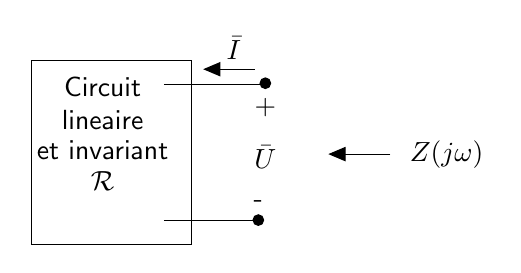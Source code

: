 \begin{tikzpicture}[y=-1cm]
\sf
\filldraw[black] (3.867,4.927) circle (0.067cm);
\path (3.867,4.762) node[text=black,anchor=base] {-};
\filldraw[black] (3.956,3.189) circle (0.067cm);
\draw[black] (0.982,2.9) rectangle (3.016,5.233);
\draw[black] (2.667,3.2) -- (3.882,3.2);
\draw[black] (2.667,4.933) -- (3.882,4.933);
\draw[arrows=-triangle 45,black] (3.822,3.011) -- (3.167,3.011);
\path (3.956,4.267) node[text=black,anchor=base] {$\bar{U}$};
\path (1.889,4.556) node[text=black,anchor=base] {${\cal R}$};
\path (3.556,2.889) node[text=black,anchor=base] {$\bar{I}$};
\path (3.956,3.589) node[text=black,anchor=base] {+};
\path (5.667,4.189) node[text=black,anchor=base west] {$Z(j\omega)$};
\path (1.889,3.36) node[text=black,anchor=base] {Circuit};
\path (1.889,4.156) node[text=black,anchor=base] {et invariant};
\path (1.889,3.782) node[text=black,anchor=base] {lineaire};
\draw[arrows=-triangle 45,black] (5.544,4.089) -- (4.756,4.089);

\end{tikzpicture}%

%% Configure (x)emacs for this file ...
%% Local Variables:
%% mode: latex
%% End:
